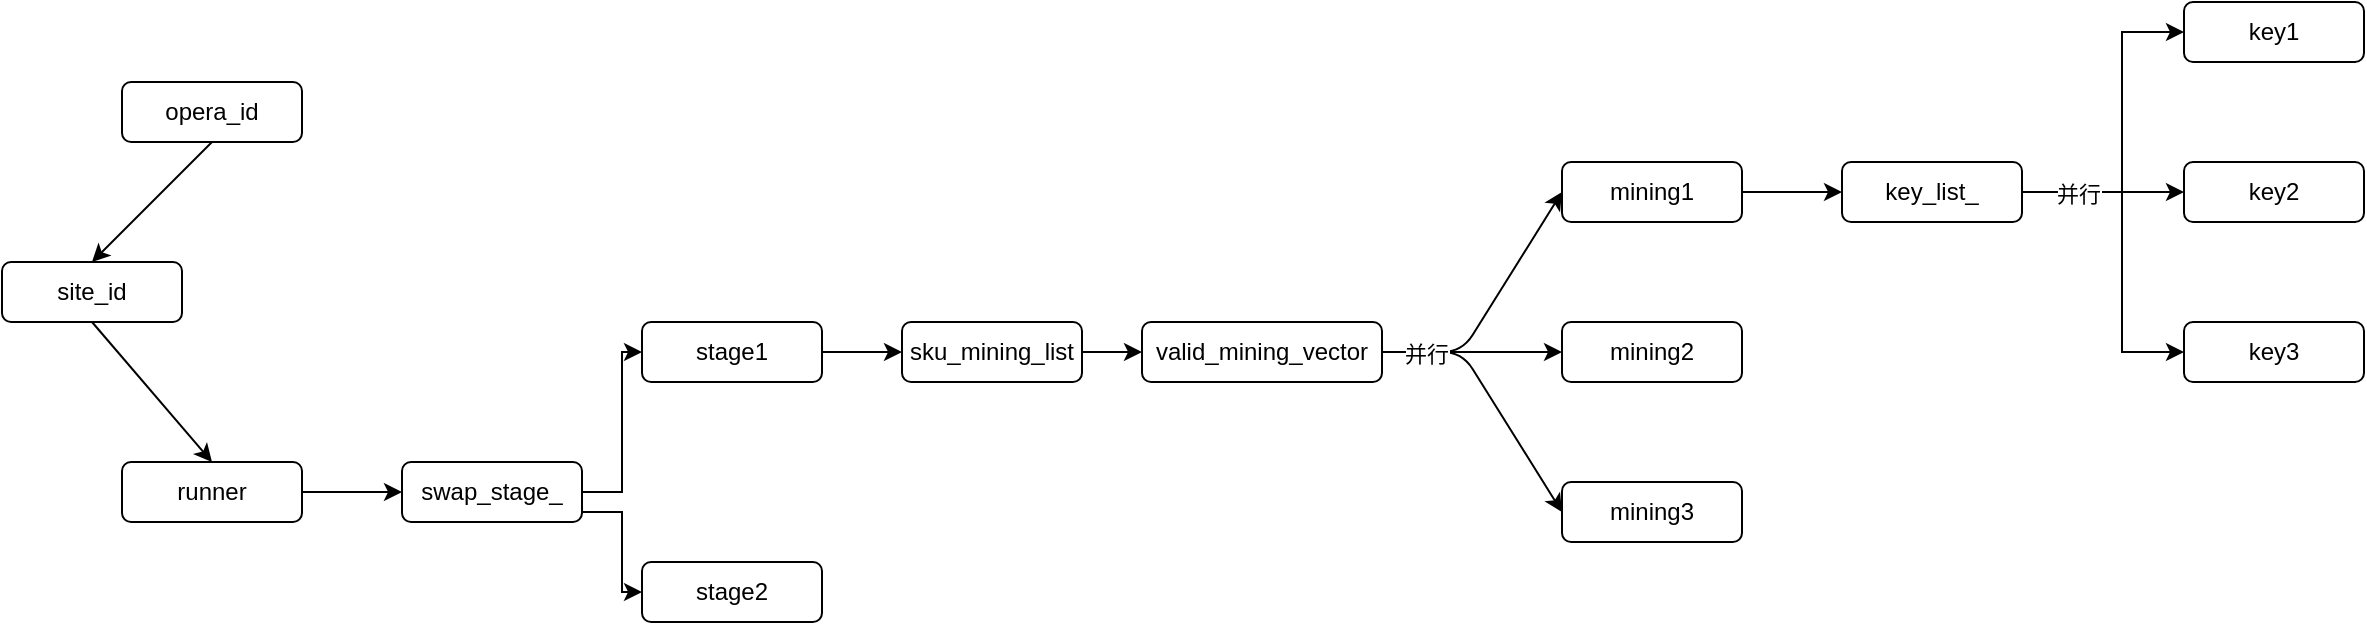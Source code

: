 <mxfile version="13.10.4" type="github">
  <diagram id="zFfB10SqgXSAM7UufHJC" name="Page-1">
    <mxGraphModel dx="1298" dy="834" grid="1" gridSize="10" guides="1" tooltips="1" connect="1" arrows="1" fold="1" page="1" pageScale="1" pageWidth="827" pageHeight="1169" math="0" shadow="0">
      <root>
        <mxCell id="0" />
        <mxCell id="1" parent="0" />
        <mxCell id="r-sd_imjJ_UhpwGXi3_O-1" value="opera_id" style="rounded=1;whiteSpace=wrap;html=1;" vertex="1" parent="1">
          <mxGeometry x="120" y="230" width="90" height="30" as="geometry" />
        </mxCell>
        <mxCell id="r-sd_imjJ_UhpwGXi3_O-3" value="site_id" style="rounded=1;whiteSpace=wrap;html=1;" vertex="1" parent="1">
          <mxGeometry x="60" y="320" width="90" height="30" as="geometry" />
        </mxCell>
        <mxCell id="r-sd_imjJ_UhpwGXi3_O-8" value="" style="edgeStyle=orthogonalEdgeStyle;rounded=0;orthogonalLoop=1;jettySize=auto;html=1;" edge="1" parent="1" source="r-sd_imjJ_UhpwGXi3_O-4" target="r-sd_imjJ_UhpwGXi3_O-7">
          <mxGeometry relative="1" as="geometry" />
        </mxCell>
        <mxCell id="r-sd_imjJ_UhpwGXi3_O-4" value="runner" style="rounded=1;whiteSpace=wrap;html=1;" vertex="1" parent="1">
          <mxGeometry x="120" y="420" width="90" height="30" as="geometry" />
        </mxCell>
        <mxCell id="r-sd_imjJ_UhpwGXi3_O-5" value="" style="endArrow=classic;html=1;exitX=0.5;exitY=1;exitDx=0;exitDy=0;entryX=0.5;entryY=0;entryDx=0;entryDy=0;" edge="1" parent="1" source="r-sd_imjJ_UhpwGXi3_O-1" target="r-sd_imjJ_UhpwGXi3_O-3">
          <mxGeometry width="50" height="50" relative="1" as="geometry">
            <mxPoint x="390" y="530" as="sourcePoint" />
            <mxPoint x="440" y="480" as="targetPoint" />
          </mxGeometry>
        </mxCell>
        <mxCell id="r-sd_imjJ_UhpwGXi3_O-6" value="" style="endArrow=classic;html=1;exitX=0.5;exitY=1;exitDx=0;exitDy=0;entryX=0.5;entryY=0;entryDx=0;entryDy=0;" edge="1" parent="1" source="r-sd_imjJ_UhpwGXi3_O-3" target="r-sd_imjJ_UhpwGXi3_O-4">
          <mxGeometry width="50" height="50" relative="1" as="geometry">
            <mxPoint x="390" y="530" as="sourcePoint" />
            <mxPoint x="440" y="480" as="targetPoint" />
          </mxGeometry>
        </mxCell>
        <mxCell id="r-sd_imjJ_UhpwGXi3_O-11" value="" style="edgeStyle=orthogonalEdgeStyle;rounded=0;orthogonalLoop=1;jettySize=auto;html=1;entryX=0;entryY=0.5;entryDx=0;entryDy=0;" edge="1" parent="1" source="r-sd_imjJ_UhpwGXi3_O-7" target="r-sd_imjJ_UhpwGXi3_O-9">
          <mxGeometry relative="1" as="geometry">
            <Array as="points">
              <mxPoint x="370" y="435" />
              <mxPoint x="370" y="365" />
            </Array>
          </mxGeometry>
        </mxCell>
        <mxCell id="r-sd_imjJ_UhpwGXi3_O-7" value="swap_stage_" style="rounded=1;whiteSpace=wrap;html=1;" vertex="1" parent="1">
          <mxGeometry x="260" y="420" width="90" height="30" as="geometry" />
        </mxCell>
        <mxCell id="r-sd_imjJ_UhpwGXi3_O-14" value="" style="edgeStyle=orthogonalEdgeStyle;rounded=0;orthogonalLoop=1;jettySize=auto;html=1;" edge="1" parent="1" source="r-sd_imjJ_UhpwGXi3_O-9" target="r-sd_imjJ_UhpwGXi3_O-13">
          <mxGeometry relative="1" as="geometry" />
        </mxCell>
        <mxCell id="r-sd_imjJ_UhpwGXi3_O-9" value="stage1" style="rounded=1;whiteSpace=wrap;html=1;" vertex="1" parent="1">
          <mxGeometry x="380" y="350" width="90" height="30" as="geometry" />
        </mxCell>
        <mxCell id="r-sd_imjJ_UhpwGXi3_O-10" value="stage2" style="rounded=1;whiteSpace=wrap;html=1;" vertex="1" parent="1">
          <mxGeometry x="380" y="470" width="90" height="30" as="geometry" />
        </mxCell>
        <mxCell id="r-sd_imjJ_UhpwGXi3_O-12" value="" style="edgeStyle=orthogonalEdgeStyle;rounded=0;orthogonalLoop=1;jettySize=auto;html=1;entryX=0;entryY=0.5;entryDx=0;entryDy=0;exitX=1;exitY=0.5;exitDx=0;exitDy=0;" edge="1" parent="1" source="r-sd_imjJ_UhpwGXi3_O-7" target="r-sd_imjJ_UhpwGXi3_O-10">
          <mxGeometry relative="1" as="geometry">
            <mxPoint x="360" y="445" as="sourcePoint" />
            <mxPoint x="390" y="375" as="targetPoint" />
            <Array as="points">
              <mxPoint x="350" y="445" />
              <mxPoint x="370" y="445" />
              <mxPoint x="370" y="485" />
            </Array>
          </mxGeometry>
        </mxCell>
        <mxCell id="r-sd_imjJ_UhpwGXi3_O-16" value="" style="edgeStyle=orthogonalEdgeStyle;rounded=0;orthogonalLoop=1;jettySize=auto;html=1;" edge="1" parent="1" source="r-sd_imjJ_UhpwGXi3_O-13" target="r-sd_imjJ_UhpwGXi3_O-15">
          <mxGeometry relative="1" as="geometry" />
        </mxCell>
        <mxCell id="r-sd_imjJ_UhpwGXi3_O-13" value="sku_mining_list" style="rounded=1;whiteSpace=wrap;html=1;" vertex="1" parent="1">
          <mxGeometry x="510" y="350" width="90" height="30" as="geometry" />
        </mxCell>
        <mxCell id="r-sd_imjJ_UhpwGXi3_O-20" value="" style="edgeStyle=orthogonalEdgeStyle;rounded=0;orthogonalLoop=1;jettySize=auto;html=1;" edge="1" parent="1" source="r-sd_imjJ_UhpwGXi3_O-15" target="r-sd_imjJ_UhpwGXi3_O-18">
          <mxGeometry relative="1" as="geometry" />
        </mxCell>
        <mxCell id="r-sd_imjJ_UhpwGXi3_O-15" value="valid_mining_vector" style="rounded=1;whiteSpace=wrap;html=1;" vertex="1" parent="1">
          <mxGeometry x="630" y="350" width="120" height="30" as="geometry" />
        </mxCell>
        <mxCell id="r-sd_imjJ_UhpwGXi3_O-27" value="" style="edgeStyle=orthogonalEdgeStyle;rounded=0;orthogonalLoop=1;jettySize=auto;html=1;" edge="1" parent="1" source="r-sd_imjJ_UhpwGXi3_O-17" target="r-sd_imjJ_UhpwGXi3_O-26">
          <mxGeometry relative="1" as="geometry" />
        </mxCell>
        <mxCell id="r-sd_imjJ_UhpwGXi3_O-17" value="mining1" style="rounded=1;whiteSpace=wrap;html=1;" vertex="1" parent="1">
          <mxGeometry x="840" y="270" width="90" height="30" as="geometry" />
        </mxCell>
        <mxCell id="r-sd_imjJ_UhpwGXi3_O-18" value="mining2" style="rounded=1;whiteSpace=wrap;html=1;" vertex="1" parent="1">
          <mxGeometry x="840" y="350" width="90" height="30" as="geometry" />
        </mxCell>
        <mxCell id="r-sd_imjJ_UhpwGXi3_O-19" value="mining3" style="rounded=1;whiteSpace=wrap;html=1;" vertex="1" parent="1">
          <mxGeometry x="840" y="430" width="90" height="30" as="geometry" />
        </mxCell>
        <mxCell id="r-sd_imjJ_UhpwGXi3_O-24" value="" style="endArrow=classic;html=1;entryX=0;entryY=0.5;entryDx=0;entryDy=0;exitX=1;exitY=0.5;exitDx=0;exitDy=0;" edge="1" parent="1" source="r-sd_imjJ_UhpwGXi3_O-15" target="r-sd_imjJ_UhpwGXi3_O-17">
          <mxGeometry width="50" height="50" relative="1" as="geometry">
            <mxPoint x="750" y="360" as="sourcePoint" />
            <mxPoint x="730" y="450" as="targetPoint" />
            <Array as="points">
              <mxPoint x="790" y="365" />
            </Array>
          </mxGeometry>
        </mxCell>
        <mxCell id="r-sd_imjJ_UhpwGXi3_O-25" value="" style="endArrow=classic;html=1;exitX=1;exitY=0.5;exitDx=0;exitDy=0;entryX=0;entryY=0.5;entryDx=0;entryDy=0;" edge="1" parent="1" source="r-sd_imjJ_UhpwGXi3_O-15" target="r-sd_imjJ_UhpwGXi3_O-19">
          <mxGeometry width="50" height="50" relative="1" as="geometry">
            <mxPoint x="680" y="500" as="sourcePoint" />
            <mxPoint x="730" y="450" as="targetPoint" />
            <Array as="points">
              <mxPoint x="790" y="365" />
            </Array>
          </mxGeometry>
        </mxCell>
        <mxCell id="r-sd_imjJ_UhpwGXi3_O-28" value="并行" style="edgeLabel;html=1;align=center;verticalAlign=middle;resizable=0;points=[];" vertex="1" connectable="0" parent="r-sd_imjJ_UhpwGXi3_O-25">
          <mxGeometry x="-0.672" y="-1" relative="1" as="geometry">
            <mxPoint as="offset" />
          </mxGeometry>
        </mxCell>
        <mxCell id="r-sd_imjJ_UhpwGXi3_O-26" value="key_list_" style="rounded=1;whiteSpace=wrap;html=1;" vertex="1" parent="1">
          <mxGeometry x="980" y="270" width="90" height="30" as="geometry" />
        </mxCell>
        <mxCell id="r-sd_imjJ_UhpwGXi3_O-29" value="key1" style="rounded=1;whiteSpace=wrap;html=1;" vertex="1" parent="1">
          <mxGeometry x="1151" y="190" width="90" height="30" as="geometry" />
        </mxCell>
        <mxCell id="r-sd_imjJ_UhpwGXi3_O-30" value="key2" style="rounded=1;whiteSpace=wrap;html=1;" vertex="1" parent="1">
          <mxGeometry x="1151" y="270" width="90" height="30" as="geometry" />
        </mxCell>
        <mxCell id="r-sd_imjJ_UhpwGXi3_O-31" value="key3" style="rounded=1;whiteSpace=wrap;html=1;" vertex="1" parent="1">
          <mxGeometry x="1151" y="350" width="90" height="30" as="geometry" />
        </mxCell>
        <mxCell id="r-sd_imjJ_UhpwGXi3_O-32" value="" style="edgeStyle=orthogonalEdgeStyle;rounded=0;orthogonalLoop=1;jettySize=auto;html=1;entryX=0;entryY=0.5;entryDx=0;entryDy=0;exitX=1;exitY=0.5;exitDx=0;exitDy=0;" edge="1" parent="1" source="r-sd_imjJ_UhpwGXi3_O-26" target="r-sd_imjJ_UhpwGXi3_O-29">
          <mxGeometry relative="1" as="geometry">
            <mxPoint x="1100" y="290" as="sourcePoint" />
            <mxPoint x="1130" y="220" as="targetPoint" />
            <Array as="points">
              <mxPoint x="1120" y="285" />
              <mxPoint x="1120" y="205" />
            </Array>
          </mxGeometry>
        </mxCell>
        <mxCell id="r-sd_imjJ_UhpwGXi3_O-33" value="" style="edgeStyle=orthogonalEdgeStyle;rounded=0;orthogonalLoop=1;jettySize=auto;html=1;entryX=0;entryY=0.5;entryDx=0;entryDy=0;exitX=1;exitY=0.5;exitDx=0;exitDy=0;" edge="1" parent="1" source="r-sd_imjJ_UhpwGXi3_O-26" target="r-sd_imjJ_UhpwGXi3_O-31">
          <mxGeometry relative="1" as="geometry">
            <mxPoint x="1080" y="295" as="sourcePoint" />
            <mxPoint x="1161" y="215" as="targetPoint" />
            <Array as="points">
              <mxPoint x="1120" y="285" />
              <mxPoint x="1120" y="365" />
            </Array>
          </mxGeometry>
        </mxCell>
        <mxCell id="r-sd_imjJ_UhpwGXi3_O-36" value="" style="endArrow=classic;html=1;entryX=0;entryY=0.5;entryDx=0;entryDy=0;" edge="1" parent="1" target="r-sd_imjJ_UhpwGXi3_O-30">
          <mxGeometry width="50" height="50" relative="1" as="geometry">
            <mxPoint x="1070" y="285" as="sourcePoint" />
            <mxPoint x="730" y="450" as="targetPoint" />
          </mxGeometry>
        </mxCell>
        <mxCell id="r-sd_imjJ_UhpwGXi3_O-37" value="并行" style="edgeLabel;html=1;align=center;verticalAlign=middle;resizable=0;points=[];" vertex="1" connectable="0" parent="r-sd_imjJ_UhpwGXi3_O-36">
          <mxGeometry x="-0.309" y="-1" relative="1" as="geometry">
            <mxPoint as="offset" />
          </mxGeometry>
        </mxCell>
      </root>
    </mxGraphModel>
  </diagram>
</mxfile>
